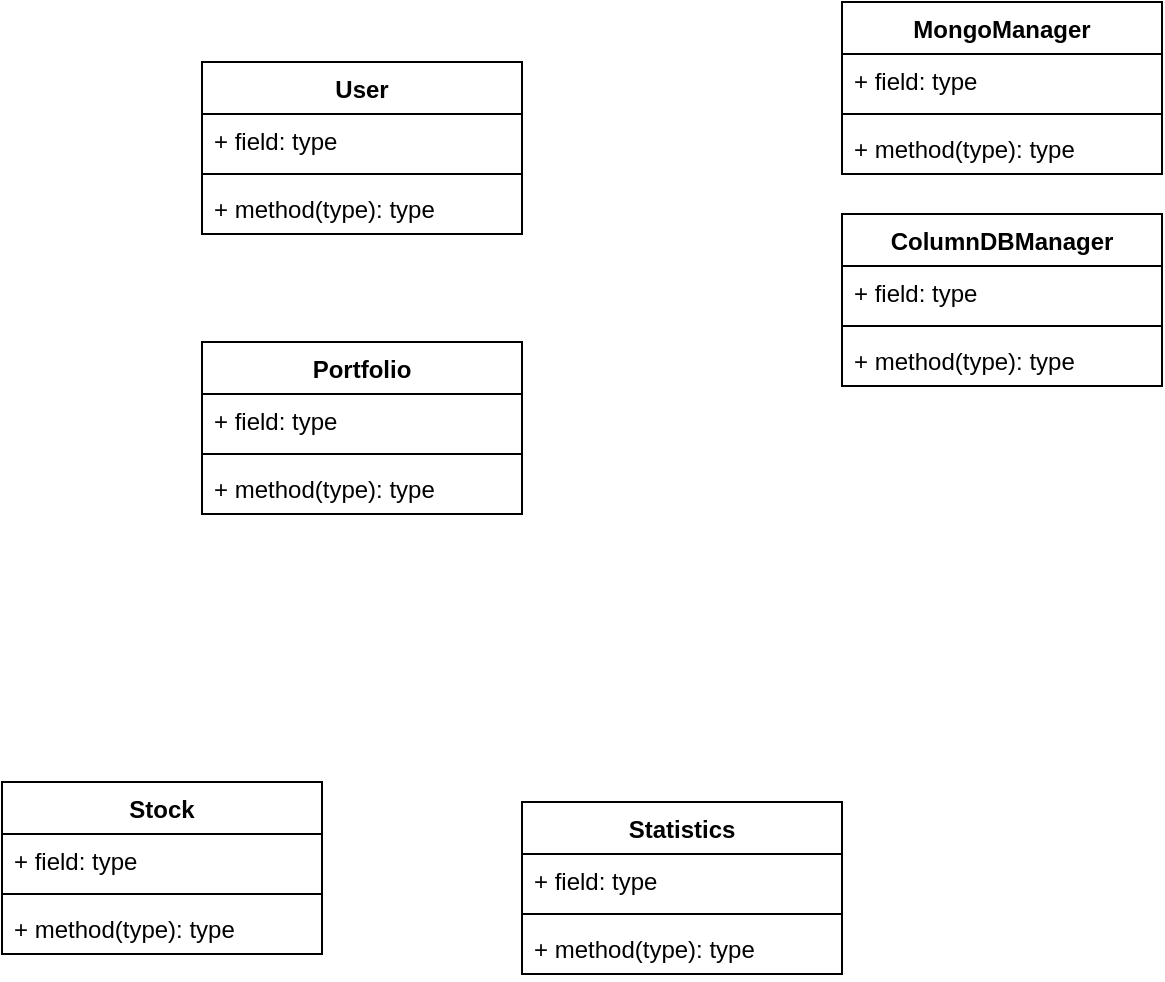 <mxfile version="13.10.6" type="device"><diagram id="KRLtTsY45kWRcjKl47R4" name="Page-1"><mxGraphModel dx="1038" dy="688" grid="1" gridSize="10" guides="1" tooltips="1" connect="1" arrows="1" fold="1" page="1" pageScale="1" pageWidth="827" pageHeight="1169" math="0" shadow="0"><root><mxCell id="0"/><mxCell id="1" parent="0"/><mxCell id="cpnQyGJO8iil3C7RBnsC-40" value="User" style="swimlane;fontStyle=1;align=center;verticalAlign=top;childLayout=stackLayout;horizontal=1;startSize=26;horizontalStack=0;resizeParent=1;resizeParentMax=0;resizeLast=0;collapsible=1;marginBottom=0;" vertex="1" parent="1"><mxGeometry x="140" y="60" width="160" height="86" as="geometry"/></mxCell><mxCell id="cpnQyGJO8iil3C7RBnsC-41" value="+ field: type" style="text;strokeColor=none;fillColor=none;align=left;verticalAlign=top;spacingLeft=4;spacingRight=4;overflow=hidden;rotatable=0;points=[[0,0.5],[1,0.5]];portConstraint=eastwest;" vertex="1" parent="cpnQyGJO8iil3C7RBnsC-40"><mxGeometry y="26" width="160" height="26" as="geometry"/></mxCell><mxCell id="cpnQyGJO8iil3C7RBnsC-42" value="" style="line;strokeWidth=1;fillColor=none;align=left;verticalAlign=middle;spacingTop=-1;spacingLeft=3;spacingRight=3;rotatable=0;labelPosition=right;points=[];portConstraint=eastwest;" vertex="1" parent="cpnQyGJO8iil3C7RBnsC-40"><mxGeometry y="52" width="160" height="8" as="geometry"/></mxCell><mxCell id="cpnQyGJO8iil3C7RBnsC-43" value="+ method(type): type" style="text;strokeColor=none;fillColor=none;align=left;verticalAlign=top;spacingLeft=4;spacingRight=4;overflow=hidden;rotatable=0;points=[[0,0.5],[1,0.5]];portConstraint=eastwest;" vertex="1" parent="cpnQyGJO8iil3C7RBnsC-40"><mxGeometry y="60" width="160" height="26" as="geometry"/></mxCell><mxCell id="cpnQyGJO8iil3C7RBnsC-45" value="MongoManager" style="swimlane;fontStyle=1;align=center;verticalAlign=top;childLayout=stackLayout;horizontal=1;startSize=26;horizontalStack=0;resizeParent=1;resizeParentMax=0;resizeLast=0;collapsible=1;marginBottom=0;" vertex="1" parent="1"><mxGeometry x="460" y="30" width="160" height="86" as="geometry"/></mxCell><mxCell id="cpnQyGJO8iil3C7RBnsC-46" value="+ field: type" style="text;strokeColor=none;fillColor=none;align=left;verticalAlign=top;spacingLeft=4;spacingRight=4;overflow=hidden;rotatable=0;points=[[0,0.5],[1,0.5]];portConstraint=eastwest;" vertex="1" parent="cpnQyGJO8iil3C7RBnsC-45"><mxGeometry y="26" width="160" height="26" as="geometry"/></mxCell><mxCell id="cpnQyGJO8iil3C7RBnsC-47" value="" style="line;strokeWidth=1;fillColor=none;align=left;verticalAlign=middle;spacingTop=-1;spacingLeft=3;spacingRight=3;rotatable=0;labelPosition=right;points=[];portConstraint=eastwest;" vertex="1" parent="cpnQyGJO8iil3C7RBnsC-45"><mxGeometry y="52" width="160" height="8" as="geometry"/></mxCell><mxCell id="cpnQyGJO8iil3C7RBnsC-48" value="+ method(type): type" style="text;strokeColor=none;fillColor=none;align=left;verticalAlign=top;spacingLeft=4;spacingRight=4;overflow=hidden;rotatable=0;points=[[0,0.5],[1,0.5]];portConstraint=eastwest;" vertex="1" parent="cpnQyGJO8iil3C7RBnsC-45"><mxGeometry y="60" width="160" height="26" as="geometry"/></mxCell><mxCell id="cpnQyGJO8iil3C7RBnsC-49" value="ColumnDBManager" style="swimlane;fontStyle=1;align=center;verticalAlign=top;childLayout=stackLayout;horizontal=1;startSize=26;horizontalStack=0;resizeParent=1;resizeParentMax=0;resizeLast=0;collapsible=1;marginBottom=0;" vertex="1" parent="1"><mxGeometry x="460" y="136" width="160" height="86" as="geometry"/></mxCell><mxCell id="cpnQyGJO8iil3C7RBnsC-50" value="+ field: type" style="text;strokeColor=none;fillColor=none;align=left;verticalAlign=top;spacingLeft=4;spacingRight=4;overflow=hidden;rotatable=0;points=[[0,0.5],[1,0.5]];portConstraint=eastwest;" vertex="1" parent="cpnQyGJO8iil3C7RBnsC-49"><mxGeometry y="26" width="160" height="26" as="geometry"/></mxCell><mxCell id="cpnQyGJO8iil3C7RBnsC-51" value="" style="line;strokeWidth=1;fillColor=none;align=left;verticalAlign=middle;spacingTop=-1;spacingLeft=3;spacingRight=3;rotatable=0;labelPosition=right;points=[];portConstraint=eastwest;" vertex="1" parent="cpnQyGJO8iil3C7RBnsC-49"><mxGeometry y="52" width="160" height="8" as="geometry"/></mxCell><mxCell id="cpnQyGJO8iil3C7RBnsC-52" value="+ method(type): type" style="text;strokeColor=none;fillColor=none;align=left;verticalAlign=top;spacingLeft=4;spacingRight=4;overflow=hidden;rotatable=0;points=[[0,0.5],[1,0.5]];portConstraint=eastwest;" vertex="1" parent="cpnQyGJO8iil3C7RBnsC-49"><mxGeometry y="60" width="160" height="26" as="geometry"/></mxCell><mxCell id="cpnQyGJO8iil3C7RBnsC-53" value="Stock" style="swimlane;fontStyle=1;align=center;verticalAlign=top;childLayout=stackLayout;horizontal=1;startSize=26;horizontalStack=0;resizeParent=1;resizeParentMax=0;resizeLast=0;collapsible=1;marginBottom=0;" vertex="1" parent="1"><mxGeometry x="40" y="420" width="160" height="86" as="geometry"/></mxCell><mxCell id="cpnQyGJO8iil3C7RBnsC-54" value="+ field: type" style="text;strokeColor=none;fillColor=none;align=left;verticalAlign=top;spacingLeft=4;spacingRight=4;overflow=hidden;rotatable=0;points=[[0,0.5],[1,0.5]];portConstraint=eastwest;" vertex="1" parent="cpnQyGJO8iil3C7RBnsC-53"><mxGeometry y="26" width="160" height="26" as="geometry"/></mxCell><mxCell id="cpnQyGJO8iil3C7RBnsC-55" value="" style="line;strokeWidth=1;fillColor=none;align=left;verticalAlign=middle;spacingTop=-1;spacingLeft=3;spacingRight=3;rotatable=0;labelPosition=right;points=[];portConstraint=eastwest;" vertex="1" parent="cpnQyGJO8iil3C7RBnsC-53"><mxGeometry y="52" width="160" height="8" as="geometry"/></mxCell><mxCell id="cpnQyGJO8iil3C7RBnsC-56" value="+ method(type): type" style="text;strokeColor=none;fillColor=none;align=left;verticalAlign=top;spacingLeft=4;spacingRight=4;overflow=hidden;rotatable=0;points=[[0,0.5],[1,0.5]];portConstraint=eastwest;" vertex="1" parent="cpnQyGJO8iil3C7RBnsC-53"><mxGeometry y="60" width="160" height="26" as="geometry"/></mxCell><mxCell id="cpnQyGJO8iil3C7RBnsC-57" value="Portfolio" style="swimlane;fontStyle=1;align=center;verticalAlign=top;childLayout=stackLayout;horizontal=1;startSize=26;horizontalStack=0;resizeParent=1;resizeParentMax=0;resizeLast=0;collapsible=1;marginBottom=0;" vertex="1" parent="1"><mxGeometry x="140" y="200" width="160" height="86" as="geometry"/></mxCell><mxCell id="cpnQyGJO8iil3C7RBnsC-58" value="+ field: type" style="text;strokeColor=none;fillColor=none;align=left;verticalAlign=top;spacingLeft=4;spacingRight=4;overflow=hidden;rotatable=0;points=[[0,0.5],[1,0.5]];portConstraint=eastwest;" vertex="1" parent="cpnQyGJO8iil3C7RBnsC-57"><mxGeometry y="26" width="160" height="26" as="geometry"/></mxCell><mxCell id="cpnQyGJO8iil3C7RBnsC-59" value="" style="line;strokeWidth=1;fillColor=none;align=left;verticalAlign=middle;spacingTop=-1;spacingLeft=3;spacingRight=3;rotatable=0;labelPosition=right;points=[];portConstraint=eastwest;" vertex="1" parent="cpnQyGJO8iil3C7RBnsC-57"><mxGeometry y="52" width="160" height="8" as="geometry"/></mxCell><mxCell id="cpnQyGJO8iil3C7RBnsC-60" value="+ method(type): type" style="text;strokeColor=none;fillColor=none;align=left;verticalAlign=top;spacingLeft=4;spacingRight=4;overflow=hidden;rotatable=0;points=[[0,0.5],[1,0.5]];portConstraint=eastwest;" vertex="1" parent="cpnQyGJO8iil3C7RBnsC-57"><mxGeometry y="60" width="160" height="26" as="geometry"/></mxCell><mxCell id="cpnQyGJO8iil3C7RBnsC-61" value="Statistics" style="swimlane;fontStyle=1;align=center;verticalAlign=top;childLayout=stackLayout;horizontal=1;startSize=26;horizontalStack=0;resizeParent=1;resizeParentMax=0;resizeLast=0;collapsible=1;marginBottom=0;" vertex="1" parent="1"><mxGeometry x="300" y="430" width="160" height="86" as="geometry"/></mxCell><mxCell id="cpnQyGJO8iil3C7RBnsC-62" value="+ field: type" style="text;strokeColor=none;fillColor=none;align=left;verticalAlign=top;spacingLeft=4;spacingRight=4;overflow=hidden;rotatable=0;points=[[0,0.5],[1,0.5]];portConstraint=eastwest;" vertex="1" parent="cpnQyGJO8iil3C7RBnsC-61"><mxGeometry y="26" width="160" height="26" as="geometry"/></mxCell><mxCell id="cpnQyGJO8iil3C7RBnsC-63" value="" style="line;strokeWidth=1;fillColor=none;align=left;verticalAlign=middle;spacingTop=-1;spacingLeft=3;spacingRight=3;rotatable=0;labelPosition=right;points=[];portConstraint=eastwest;" vertex="1" parent="cpnQyGJO8iil3C7RBnsC-61"><mxGeometry y="52" width="160" height="8" as="geometry"/></mxCell><mxCell id="cpnQyGJO8iil3C7RBnsC-64" value="+ method(type): type" style="text;strokeColor=none;fillColor=none;align=left;verticalAlign=top;spacingLeft=4;spacingRight=4;overflow=hidden;rotatable=0;points=[[0,0.5],[1,0.5]];portConstraint=eastwest;" vertex="1" parent="cpnQyGJO8iil3C7RBnsC-61"><mxGeometry y="60" width="160" height="26" as="geometry"/></mxCell></root></mxGraphModel></diagram></mxfile>